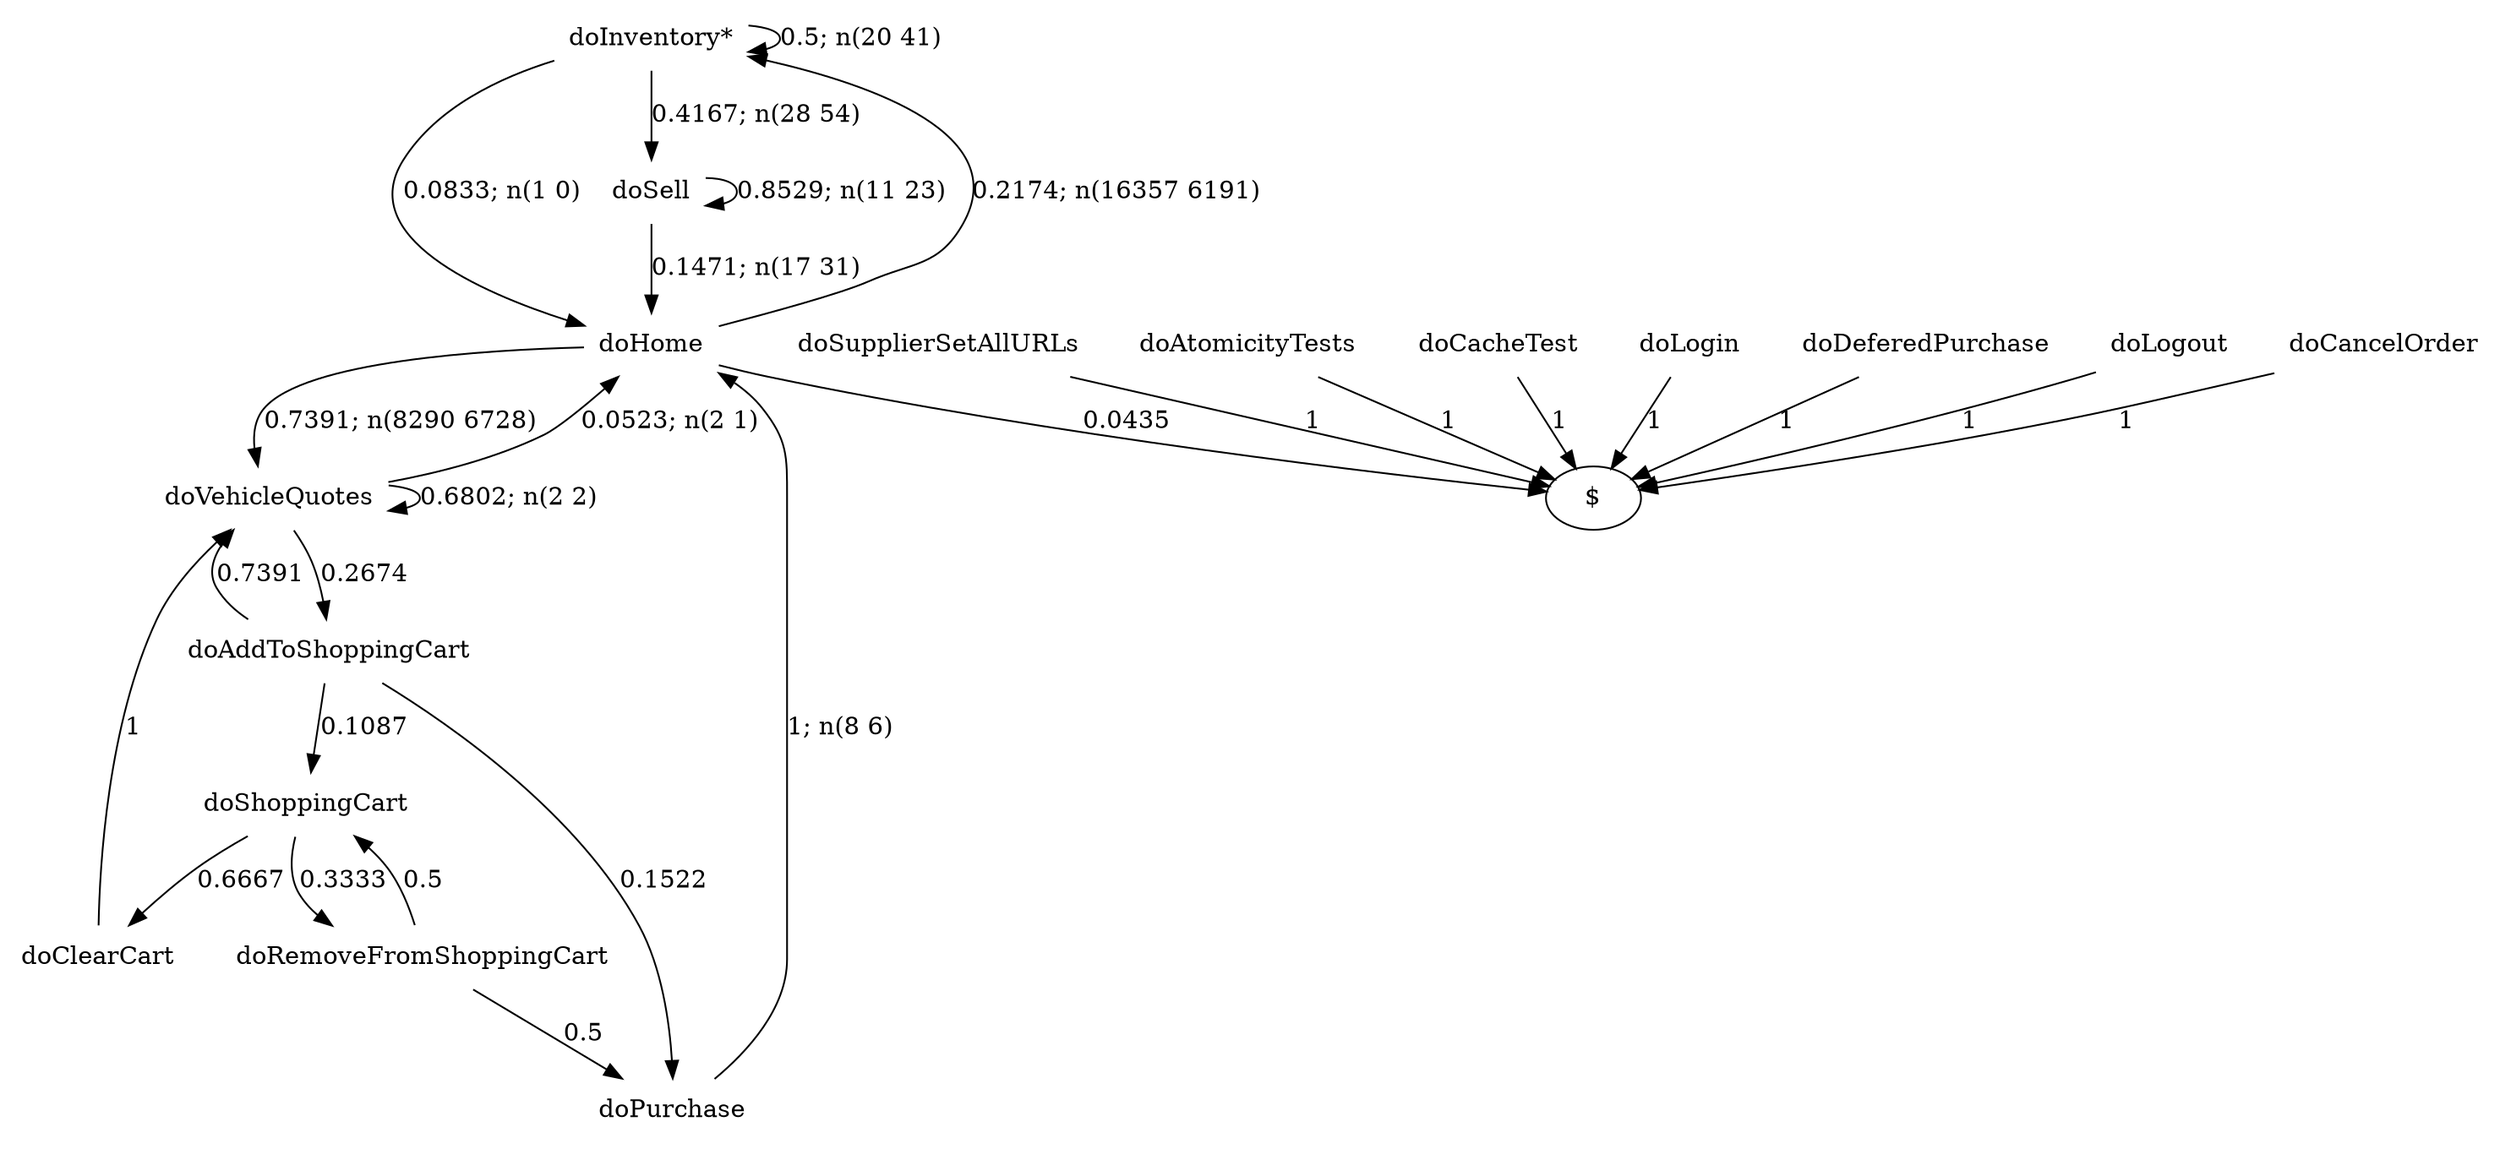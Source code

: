 digraph G {"doInventory*" [label="doInventory*",shape=none];"doSupplierSetAllURLs" [label="doSupplierSetAllURLs",shape=none];"doAtomicityTests" [label="doAtomicityTests",shape=none];"doCacheTest" [label="doCacheTest",shape=none];"doLogin" [label="doLogin",shape=none];"doVehicleQuotes" [label="doVehicleQuotes",shape=none];"doAddToShoppingCart" [label="doAddToShoppingCart",shape=none];"doDeferedPurchase" [label="doDeferedPurchase",shape=none];"doHome" [label="doHome",shape=none];"doShoppingCart" [label="doShoppingCart",shape=none];"doClearCart" [label="doClearCart",shape=none];"doPurchase" [label="doPurchase",shape=none];"doSell" [label="doSell",shape=none];"doLogout" [label="doLogout",shape=none];"doCancelOrder" [label="doCancelOrder",shape=none];"doRemoveFromShoppingCart" [label="doRemoveFromShoppingCart",shape=none];"doInventory*"->"doInventory*" [style=solid,label="0.5; n(20 41)"];"doInventory*"->"doHome" [style=solid,label="0.0833; n(1 0)"];"doInventory*"->"doSell" [style=solid,label="0.4167; n(28 54)"];"doSupplierSetAllURLs"->"$" [style=solid,label="1"];"doAtomicityTests"->"$" [style=solid,label="1"];"doCacheTest"->"$" [style=solid,label="1"];"doLogin"->"$" [style=solid,label="1"];"doVehicleQuotes"->"doVehicleQuotes" [style=solid,label="0.6802; n(2 2)"];"doVehicleQuotes"->"doAddToShoppingCart" [style=solid,label="0.2674"];"doVehicleQuotes"->"doHome" [style=solid,label="0.0523; n(2 1)"];"doAddToShoppingCart"->"doVehicleQuotes" [style=solid,label="0.7391"];"doAddToShoppingCart"->"doShoppingCart" [style=solid,label="0.1087"];"doAddToShoppingCart"->"doPurchase" [style=solid,label="0.1522"];"doDeferedPurchase"->"$" [style=solid,label="1"];"doHome"->"doInventory*" [style=solid,label="0.2174; n(16357 6191)"];"doHome"->"doVehicleQuotes" [style=solid,label="0.7391; n(8290 6728)"];"doHome"->"$" [style=solid,label="0.0435"];"doShoppingCart"->"doClearCart" [style=solid,label="0.6667"];"doShoppingCart"->"doRemoveFromShoppingCart" [style=solid,label="0.3333"];"doClearCart"->"doVehicleQuotes" [style=solid,label="1"];"doPurchase"->"doHome" [style=solid,label="1; n(8 6)"];"doSell"->"doHome" [style=solid,label="0.1471; n(17 31)"];"doSell"->"doSell" [style=solid,label="0.8529; n(11 23)"];"doLogout"->"$" [style=solid,label="1"];"doCancelOrder"->"$" [style=solid,label="1"];"doRemoveFromShoppingCart"->"doShoppingCart" [style=solid,label="0.5"];"doRemoveFromShoppingCart"->"doPurchase" [style=solid,label="0.5"];}